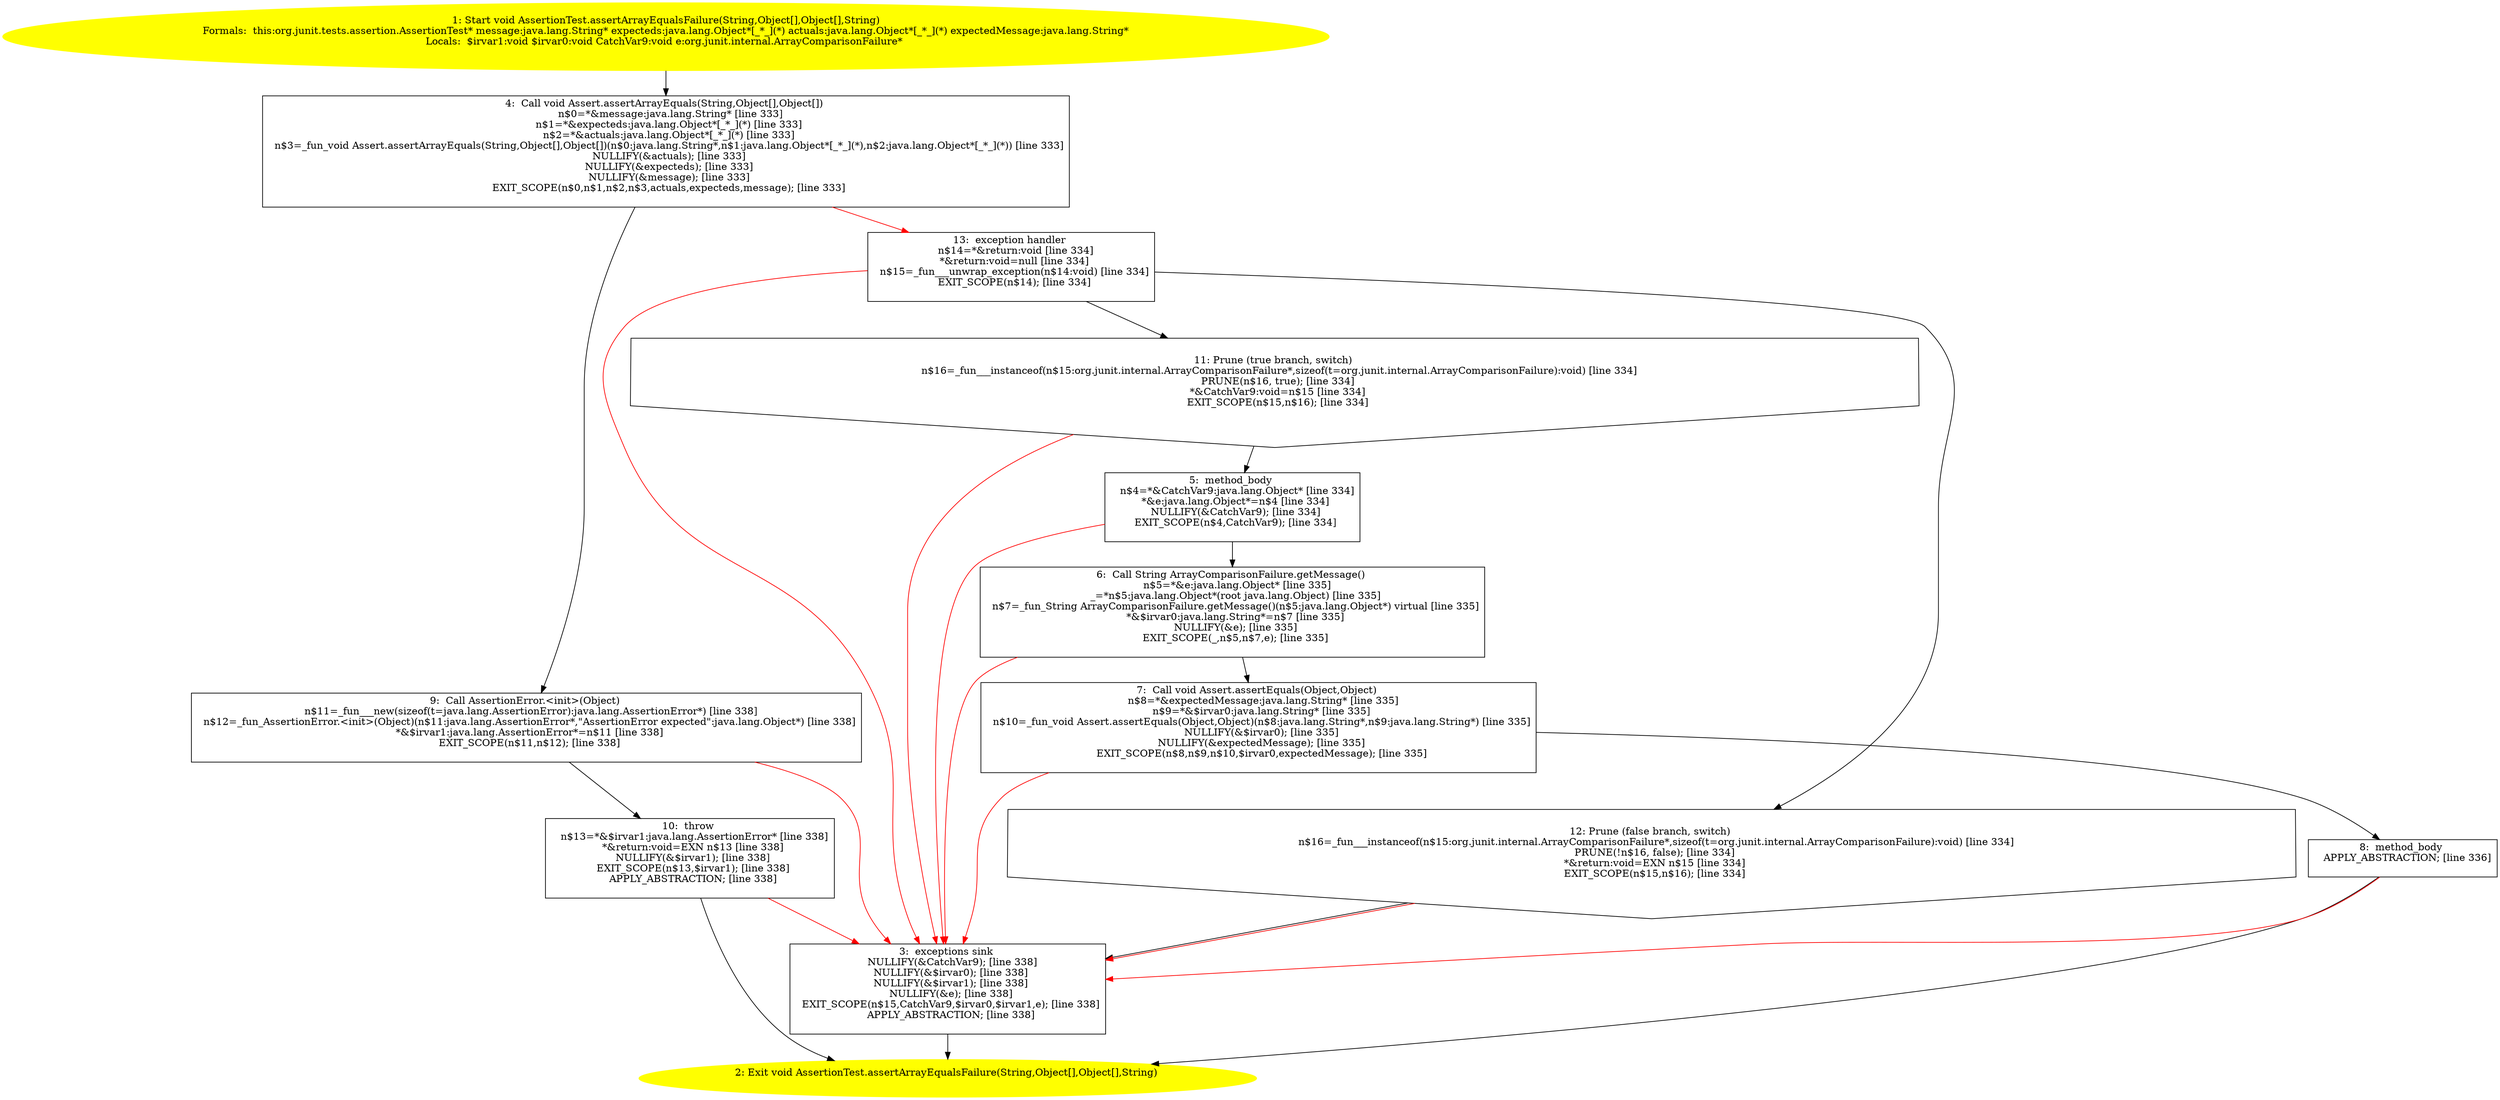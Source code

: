 /* @generated */
digraph cfg {
"org.junit.tests.assertion.AssertionTest.assertArrayEqualsFailure(java.lang.String,java.lang.Object[].25fdd1b0b6b0bf2bd9ece335572388dd_1" [label="1: Start void AssertionTest.assertArrayEqualsFailure(String,Object[],Object[],String)\nFormals:  this:org.junit.tests.assertion.AssertionTest* message:java.lang.String* expecteds:java.lang.Object*[_*_](*) actuals:java.lang.Object*[_*_](*) expectedMessage:java.lang.String*\nLocals:  $irvar1:void $irvar0:void CatchVar9:void e:org.junit.internal.ArrayComparisonFailure* \n  " color=yellow style=filled]
	

	 "org.junit.tests.assertion.AssertionTest.assertArrayEqualsFailure(java.lang.String,java.lang.Object[].25fdd1b0b6b0bf2bd9ece335572388dd_1" -> "org.junit.tests.assertion.AssertionTest.assertArrayEqualsFailure(java.lang.String,java.lang.Object[].25fdd1b0b6b0bf2bd9ece335572388dd_4" ;
"org.junit.tests.assertion.AssertionTest.assertArrayEqualsFailure(java.lang.String,java.lang.Object[].25fdd1b0b6b0bf2bd9ece335572388dd_2" [label="2: Exit void AssertionTest.assertArrayEqualsFailure(String,Object[],Object[],String) \n  " color=yellow style=filled]
	

"org.junit.tests.assertion.AssertionTest.assertArrayEqualsFailure(java.lang.String,java.lang.Object[].25fdd1b0b6b0bf2bd9ece335572388dd_3" [label="3:  exceptions sink \n   NULLIFY(&CatchVar9); [line 338]\n  NULLIFY(&$irvar0); [line 338]\n  NULLIFY(&$irvar1); [line 338]\n  NULLIFY(&e); [line 338]\n  EXIT_SCOPE(n$15,CatchVar9,$irvar0,$irvar1,e); [line 338]\n  APPLY_ABSTRACTION; [line 338]\n " shape="box"]
	

	 "org.junit.tests.assertion.AssertionTest.assertArrayEqualsFailure(java.lang.String,java.lang.Object[].25fdd1b0b6b0bf2bd9ece335572388dd_3" -> "org.junit.tests.assertion.AssertionTest.assertArrayEqualsFailure(java.lang.String,java.lang.Object[].25fdd1b0b6b0bf2bd9ece335572388dd_2" ;
"org.junit.tests.assertion.AssertionTest.assertArrayEqualsFailure(java.lang.String,java.lang.Object[].25fdd1b0b6b0bf2bd9ece335572388dd_4" [label="4:  Call void Assert.assertArrayEquals(String,Object[],Object[]) \n   n$0=*&message:java.lang.String* [line 333]\n  n$1=*&expecteds:java.lang.Object*[_*_](*) [line 333]\n  n$2=*&actuals:java.lang.Object*[_*_](*) [line 333]\n  n$3=_fun_void Assert.assertArrayEquals(String,Object[],Object[])(n$0:java.lang.String*,n$1:java.lang.Object*[_*_](*),n$2:java.lang.Object*[_*_](*)) [line 333]\n  NULLIFY(&actuals); [line 333]\n  NULLIFY(&expecteds); [line 333]\n  NULLIFY(&message); [line 333]\n  EXIT_SCOPE(n$0,n$1,n$2,n$3,actuals,expecteds,message); [line 333]\n " shape="box"]
	

	 "org.junit.tests.assertion.AssertionTest.assertArrayEqualsFailure(java.lang.String,java.lang.Object[].25fdd1b0b6b0bf2bd9ece335572388dd_4" -> "org.junit.tests.assertion.AssertionTest.assertArrayEqualsFailure(java.lang.String,java.lang.Object[].25fdd1b0b6b0bf2bd9ece335572388dd_9" ;
	 "org.junit.tests.assertion.AssertionTest.assertArrayEqualsFailure(java.lang.String,java.lang.Object[].25fdd1b0b6b0bf2bd9ece335572388dd_4" -> "org.junit.tests.assertion.AssertionTest.assertArrayEqualsFailure(java.lang.String,java.lang.Object[].25fdd1b0b6b0bf2bd9ece335572388dd_13" [color="red" ];
"org.junit.tests.assertion.AssertionTest.assertArrayEqualsFailure(java.lang.String,java.lang.Object[].25fdd1b0b6b0bf2bd9ece335572388dd_5" [label="5:  method_body \n   n$4=*&CatchVar9:java.lang.Object* [line 334]\n  *&e:java.lang.Object*=n$4 [line 334]\n  NULLIFY(&CatchVar9); [line 334]\n  EXIT_SCOPE(n$4,CatchVar9); [line 334]\n " shape="box"]
	

	 "org.junit.tests.assertion.AssertionTest.assertArrayEqualsFailure(java.lang.String,java.lang.Object[].25fdd1b0b6b0bf2bd9ece335572388dd_5" -> "org.junit.tests.assertion.AssertionTest.assertArrayEqualsFailure(java.lang.String,java.lang.Object[].25fdd1b0b6b0bf2bd9ece335572388dd_6" ;
	 "org.junit.tests.assertion.AssertionTest.assertArrayEqualsFailure(java.lang.String,java.lang.Object[].25fdd1b0b6b0bf2bd9ece335572388dd_5" -> "org.junit.tests.assertion.AssertionTest.assertArrayEqualsFailure(java.lang.String,java.lang.Object[].25fdd1b0b6b0bf2bd9ece335572388dd_3" [color="red" ];
"org.junit.tests.assertion.AssertionTest.assertArrayEqualsFailure(java.lang.String,java.lang.Object[].25fdd1b0b6b0bf2bd9ece335572388dd_6" [label="6:  Call String ArrayComparisonFailure.getMessage() \n   n$5=*&e:java.lang.Object* [line 335]\n  _=*n$5:java.lang.Object*(root java.lang.Object) [line 335]\n  n$7=_fun_String ArrayComparisonFailure.getMessage()(n$5:java.lang.Object*) virtual [line 335]\n  *&$irvar0:java.lang.String*=n$7 [line 335]\n  NULLIFY(&e); [line 335]\n  EXIT_SCOPE(_,n$5,n$7,e); [line 335]\n " shape="box"]
	

	 "org.junit.tests.assertion.AssertionTest.assertArrayEqualsFailure(java.lang.String,java.lang.Object[].25fdd1b0b6b0bf2bd9ece335572388dd_6" -> "org.junit.tests.assertion.AssertionTest.assertArrayEqualsFailure(java.lang.String,java.lang.Object[].25fdd1b0b6b0bf2bd9ece335572388dd_7" ;
	 "org.junit.tests.assertion.AssertionTest.assertArrayEqualsFailure(java.lang.String,java.lang.Object[].25fdd1b0b6b0bf2bd9ece335572388dd_6" -> "org.junit.tests.assertion.AssertionTest.assertArrayEqualsFailure(java.lang.String,java.lang.Object[].25fdd1b0b6b0bf2bd9ece335572388dd_3" [color="red" ];
"org.junit.tests.assertion.AssertionTest.assertArrayEqualsFailure(java.lang.String,java.lang.Object[].25fdd1b0b6b0bf2bd9ece335572388dd_7" [label="7:  Call void Assert.assertEquals(Object,Object) \n   n$8=*&expectedMessage:java.lang.String* [line 335]\n  n$9=*&$irvar0:java.lang.String* [line 335]\n  n$10=_fun_void Assert.assertEquals(Object,Object)(n$8:java.lang.String*,n$9:java.lang.String*) [line 335]\n  NULLIFY(&$irvar0); [line 335]\n  NULLIFY(&expectedMessage); [line 335]\n  EXIT_SCOPE(n$8,n$9,n$10,$irvar0,expectedMessage); [line 335]\n " shape="box"]
	

	 "org.junit.tests.assertion.AssertionTest.assertArrayEqualsFailure(java.lang.String,java.lang.Object[].25fdd1b0b6b0bf2bd9ece335572388dd_7" -> "org.junit.tests.assertion.AssertionTest.assertArrayEqualsFailure(java.lang.String,java.lang.Object[].25fdd1b0b6b0bf2bd9ece335572388dd_8" ;
	 "org.junit.tests.assertion.AssertionTest.assertArrayEqualsFailure(java.lang.String,java.lang.Object[].25fdd1b0b6b0bf2bd9ece335572388dd_7" -> "org.junit.tests.assertion.AssertionTest.assertArrayEqualsFailure(java.lang.String,java.lang.Object[].25fdd1b0b6b0bf2bd9ece335572388dd_3" [color="red" ];
"org.junit.tests.assertion.AssertionTest.assertArrayEqualsFailure(java.lang.String,java.lang.Object[].25fdd1b0b6b0bf2bd9ece335572388dd_8" [label="8:  method_body \n   APPLY_ABSTRACTION; [line 336]\n " shape="box"]
	

	 "org.junit.tests.assertion.AssertionTest.assertArrayEqualsFailure(java.lang.String,java.lang.Object[].25fdd1b0b6b0bf2bd9ece335572388dd_8" -> "org.junit.tests.assertion.AssertionTest.assertArrayEqualsFailure(java.lang.String,java.lang.Object[].25fdd1b0b6b0bf2bd9ece335572388dd_2" ;
	 "org.junit.tests.assertion.AssertionTest.assertArrayEqualsFailure(java.lang.String,java.lang.Object[].25fdd1b0b6b0bf2bd9ece335572388dd_8" -> "org.junit.tests.assertion.AssertionTest.assertArrayEqualsFailure(java.lang.String,java.lang.Object[].25fdd1b0b6b0bf2bd9ece335572388dd_3" [color="red" ];
"org.junit.tests.assertion.AssertionTest.assertArrayEqualsFailure(java.lang.String,java.lang.Object[].25fdd1b0b6b0bf2bd9ece335572388dd_9" [label="9:  Call AssertionError.<init>(Object) \n   n$11=_fun___new(sizeof(t=java.lang.AssertionError):java.lang.AssertionError*) [line 338]\n  n$12=_fun_AssertionError.<init>(Object)(n$11:java.lang.AssertionError*,\"AssertionError expected\":java.lang.Object*) [line 338]\n  *&$irvar1:java.lang.AssertionError*=n$11 [line 338]\n  EXIT_SCOPE(n$11,n$12); [line 338]\n " shape="box"]
	

	 "org.junit.tests.assertion.AssertionTest.assertArrayEqualsFailure(java.lang.String,java.lang.Object[].25fdd1b0b6b0bf2bd9ece335572388dd_9" -> "org.junit.tests.assertion.AssertionTest.assertArrayEqualsFailure(java.lang.String,java.lang.Object[].25fdd1b0b6b0bf2bd9ece335572388dd_10" ;
	 "org.junit.tests.assertion.AssertionTest.assertArrayEqualsFailure(java.lang.String,java.lang.Object[].25fdd1b0b6b0bf2bd9ece335572388dd_9" -> "org.junit.tests.assertion.AssertionTest.assertArrayEqualsFailure(java.lang.String,java.lang.Object[].25fdd1b0b6b0bf2bd9ece335572388dd_3" [color="red" ];
"org.junit.tests.assertion.AssertionTest.assertArrayEqualsFailure(java.lang.String,java.lang.Object[].25fdd1b0b6b0bf2bd9ece335572388dd_10" [label="10:  throw \n   n$13=*&$irvar1:java.lang.AssertionError* [line 338]\n  *&return:void=EXN n$13 [line 338]\n  NULLIFY(&$irvar1); [line 338]\n  EXIT_SCOPE(n$13,$irvar1); [line 338]\n  APPLY_ABSTRACTION; [line 338]\n " shape="box"]
	

	 "org.junit.tests.assertion.AssertionTest.assertArrayEqualsFailure(java.lang.String,java.lang.Object[].25fdd1b0b6b0bf2bd9ece335572388dd_10" -> "org.junit.tests.assertion.AssertionTest.assertArrayEqualsFailure(java.lang.String,java.lang.Object[].25fdd1b0b6b0bf2bd9ece335572388dd_2" ;
	 "org.junit.tests.assertion.AssertionTest.assertArrayEqualsFailure(java.lang.String,java.lang.Object[].25fdd1b0b6b0bf2bd9ece335572388dd_10" -> "org.junit.tests.assertion.AssertionTest.assertArrayEqualsFailure(java.lang.String,java.lang.Object[].25fdd1b0b6b0bf2bd9ece335572388dd_3" [color="red" ];
"org.junit.tests.assertion.AssertionTest.assertArrayEqualsFailure(java.lang.String,java.lang.Object[].25fdd1b0b6b0bf2bd9ece335572388dd_11" [label="11: Prune (true branch, switch) \n   n$16=_fun___instanceof(n$15:org.junit.internal.ArrayComparisonFailure*,sizeof(t=org.junit.internal.ArrayComparisonFailure):void) [line 334]\n  PRUNE(n$16, true); [line 334]\n  *&CatchVar9:void=n$15 [line 334]\n  EXIT_SCOPE(n$15,n$16); [line 334]\n " shape="invhouse"]
	

	 "org.junit.tests.assertion.AssertionTest.assertArrayEqualsFailure(java.lang.String,java.lang.Object[].25fdd1b0b6b0bf2bd9ece335572388dd_11" -> "org.junit.tests.assertion.AssertionTest.assertArrayEqualsFailure(java.lang.String,java.lang.Object[].25fdd1b0b6b0bf2bd9ece335572388dd_5" ;
	 "org.junit.tests.assertion.AssertionTest.assertArrayEqualsFailure(java.lang.String,java.lang.Object[].25fdd1b0b6b0bf2bd9ece335572388dd_11" -> "org.junit.tests.assertion.AssertionTest.assertArrayEqualsFailure(java.lang.String,java.lang.Object[].25fdd1b0b6b0bf2bd9ece335572388dd_3" [color="red" ];
"org.junit.tests.assertion.AssertionTest.assertArrayEqualsFailure(java.lang.String,java.lang.Object[].25fdd1b0b6b0bf2bd9ece335572388dd_12" [label="12: Prune (false branch, switch) \n   n$16=_fun___instanceof(n$15:org.junit.internal.ArrayComparisonFailure*,sizeof(t=org.junit.internal.ArrayComparisonFailure):void) [line 334]\n  PRUNE(!n$16, false); [line 334]\n  *&return:void=EXN n$15 [line 334]\n  EXIT_SCOPE(n$15,n$16); [line 334]\n " shape="invhouse"]
	

	 "org.junit.tests.assertion.AssertionTest.assertArrayEqualsFailure(java.lang.String,java.lang.Object[].25fdd1b0b6b0bf2bd9ece335572388dd_12" -> "org.junit.tests.assertion.AssertionTest.assertArrayEqualsFailure(java.lang.String,java.lang.Object[].25fdd1b0b6b0bf2bd9ece335572388dd_3" ;
	 "org.junit.tests.assertion.AssertionTest.assertArrayEqualsFailure(java.lang.String,java.lang.Object[].25fdd1b0b6b0bf2bd9ece335572388dd_12" -> "org.junit.tests.assertion.AssertionTest.assertArrayEqualsFailure(java.lang.String,java.lang.Object[].25fdd1b0b6b0bf2bd9ece335572388dd_3" [color="red" ];
"org.junit.tests.assertion.AssertionTest.assertArrayEqualsFailure(java.lang.String,java.lang.Object[].25fdd1b0b6b0bf2bd9ece335572388dd_13" [label="13:  exception handler \n   n$14=*&return:void [line 334]\n  *&return:void=null [line 334]\n  n$15=_fun___unwrap_exception(n$14:void) [line 334]\n  EXIT_SCOPE(n$14); [line 334]\n " shape="box"]
	

	 "org.junit.tests.assertion.AssertionTest.assertArrayEqualsFailure(java.lang.String,java.lang.Object[].25fdd1b0b6b0bf2bd9ece335572388dd_13" -> "org.junit.tests.assertion.AssertionTest.assertArrayEqualsFailure(java.lang.String,java.lang.Object[].25fdd1b0b6b0bf2bd9ece335572388dd_11" ;
	 "org.junit.tests.assertion.AssertionTest.assertArrayEqualsFailure(java.lang.String,java.lang.Object[].25fdd1b0b6b0bf2bd9ece335572388dd_13" -> "org.junit.tests.assertion.AssertionTest.assertArrayEqualsFailure(java.lang.String,java.lang.Object[].25fdd1b0b6b0bf2bd9ece335572388dd_12" ;
	 "org.junit.tests.assertion.AssertionTest.assertArrayEqualsFailure(java.lang.String,java.lang.Object[].25fdd1b0b6b0bf2bd9ece335572388dd_13" -> "org.junit.tests.assertion.AssertionTest.assertArrayEqualsFailure(java.lang.String,java.lang.Object[].25fdd1b0b6b0bf2bd9ece335572388dd_3" [color="red" ];
}
